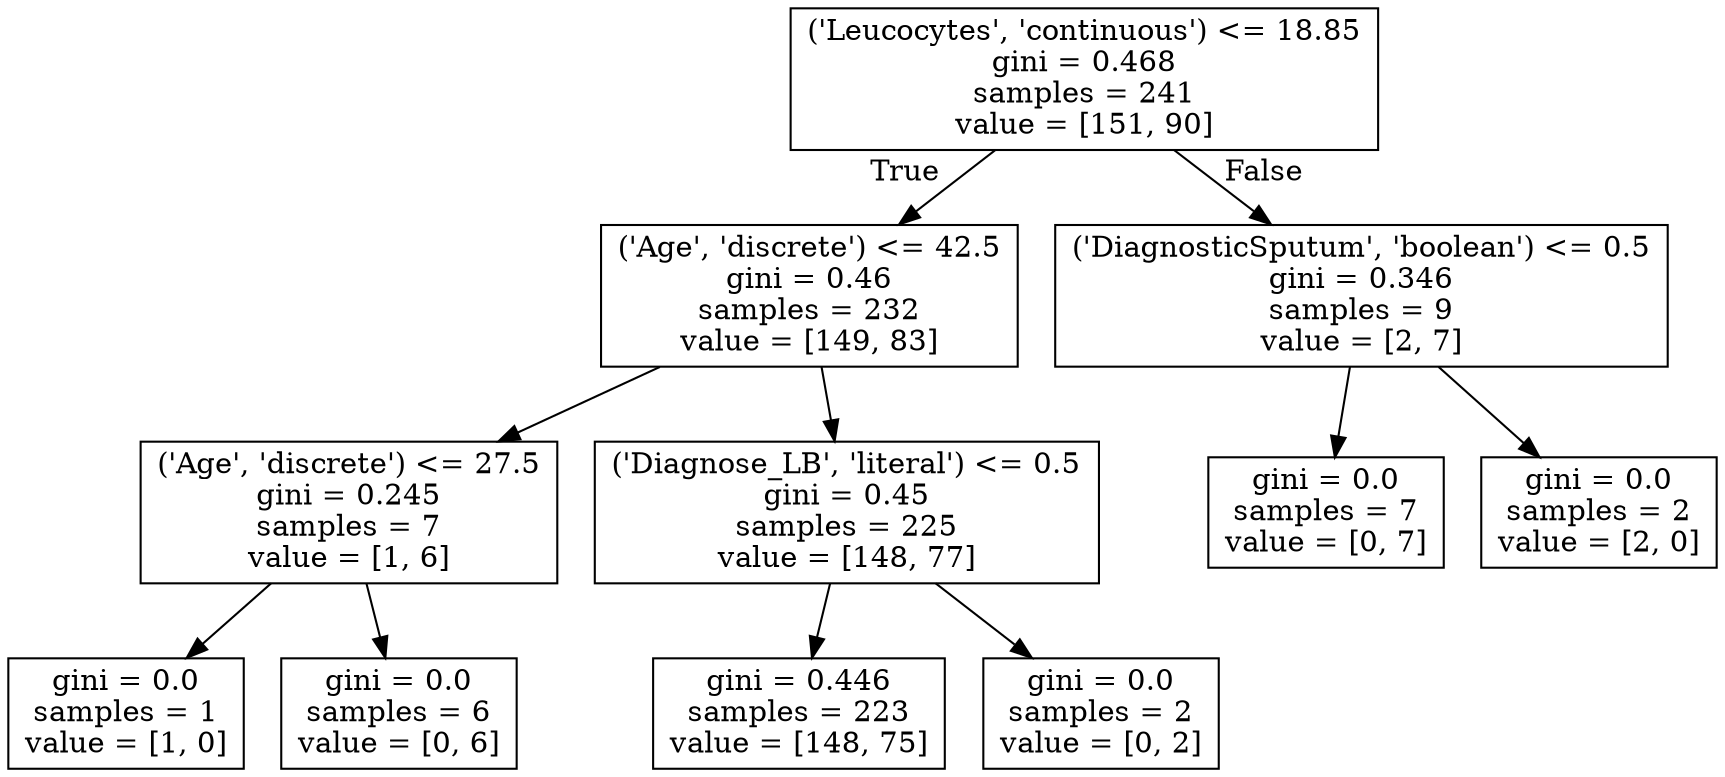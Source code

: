 digraph Tree {
node [shape=box] ;
0 [label="('Leucocytes', 'continuous') <= 18.85\ngini = 0.468\nsamples = 241\nvalue = [151, 90]"] ;
1 [label="('Age', 'discrete') <= 42.5\ngini = 0.46\nsamples = 232\nvalue = [149, 83]"] ;
0 -> 1 [labeldistance=2.5, labelangle=45, headlabel="True"] ;
2 [label="('Age', 'discrete') <= 27.5\ngini = 0.245\nsamples = 7\nvalue = [1, 6]"] ;
1 -> 2 ;
3 [label="gini = 0.0\nsamples = 1\nvalue = [1, 0]"] ;
2 -> 3 ;
4 [label="gini = 0.0\nsamples = 6\nvalue = [0, 6]"] ;
2 -> 4 ;
5 [label="('Diagnose_LB', 'literal') <= 0.5\ngini = 0.45\nsamples = 225\nvalue = [148, 77]"] ;
1 -> 5 ;
6 [label="gini = 0.446\nsamples = 223\nvalue = [148, 75]"] ;
5 -> 6 ;
7 [label="gini = 0.0\nsamples = 2\nvalue = [0, 2]"] ;
5 -> 7 ;
8 [label="('DiagnosticSputum', 'boolean') <= 0.5\ngini = 0.346\nsamples = 9\nvalue = [2, 7]"] ;
0 -> 8 [labeldistance=2.5, labelangle=-45, headlabel="False"] ;
9 [label="gini = 0.0\nsamples = 7\nvalue = [0, 7]"] ;
8 -> 9 ;
10 [label="gini = 0.0\nsamples = 2\nvalue = [2, 0]"] ;
8 -> 10 ;
}
